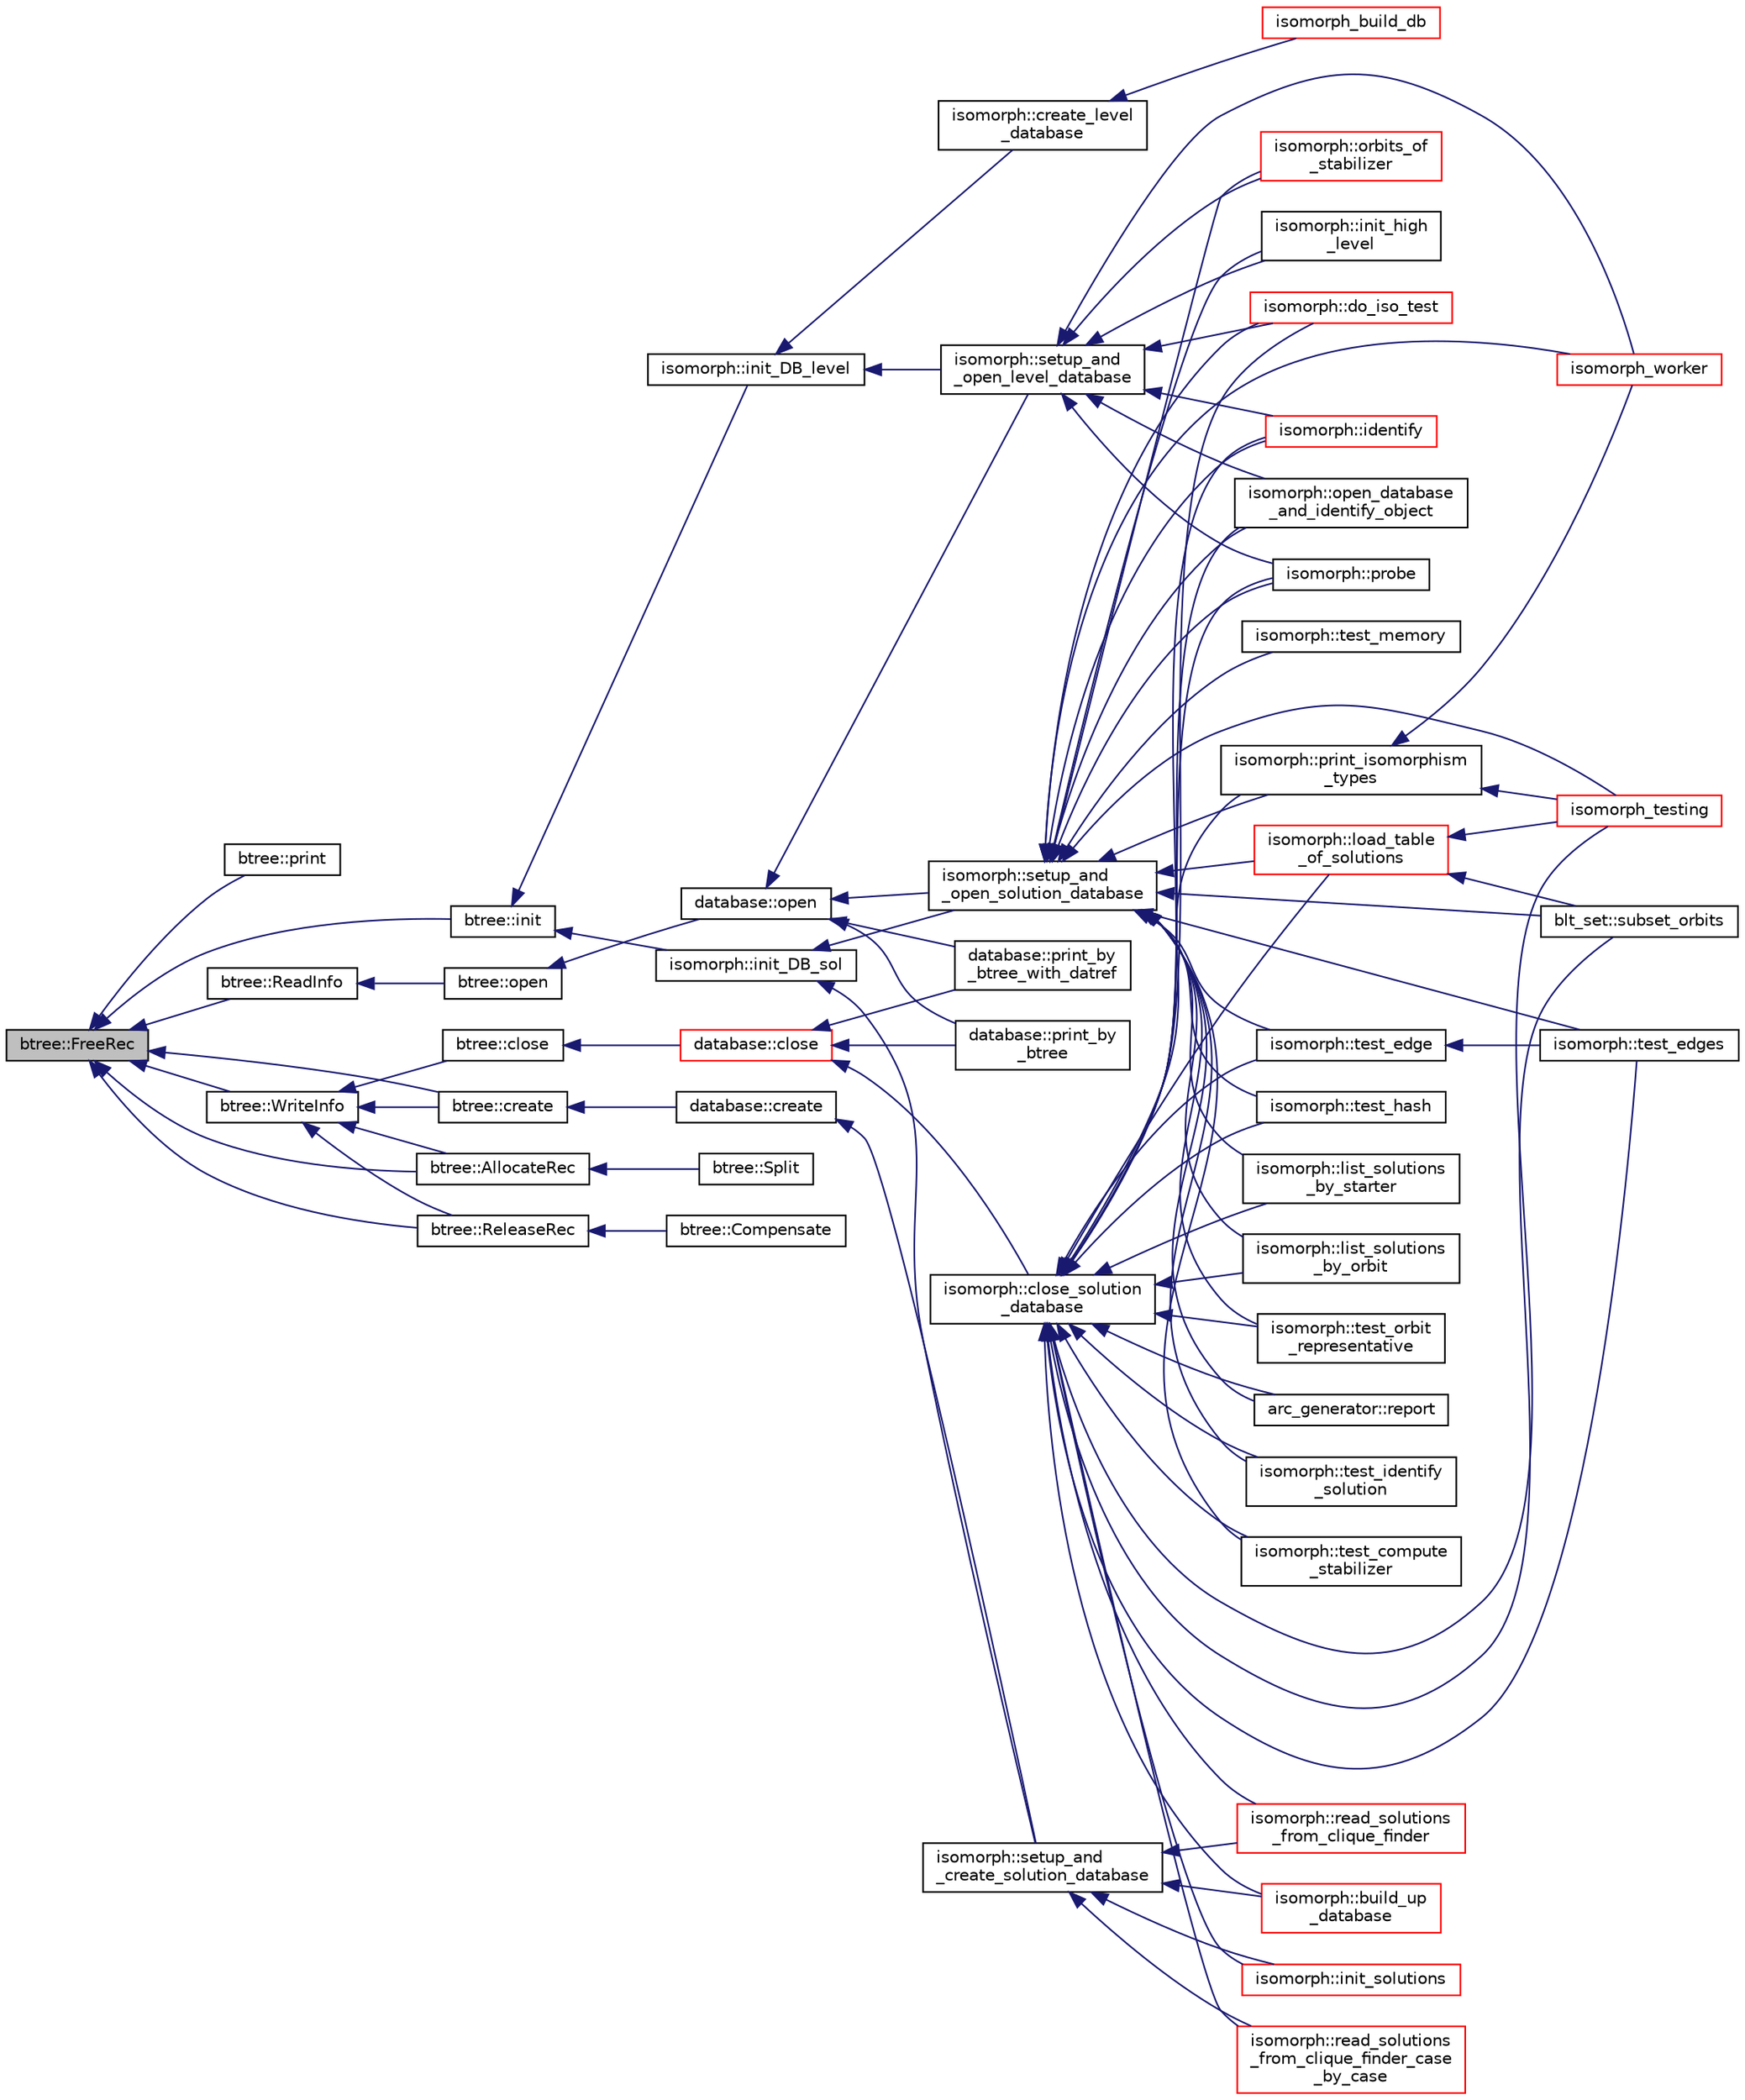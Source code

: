digraph "btree::FreeRec"
{
  edge [fontname="Helvetica",fontsize="10",labelfontname="Helvetica",labelfontsize="10"];
  node [fontname="Helvetica",fontsize="10",shape=record];
  rankdir="LR";
  Node1581 [label="btree::FreeRec",height=0.2,width=0.4,color="black", fillcolor="grey75", style="filled", fontcolor="black"];
  Node1581 -> Node1582 [dir="back",color="midnightblue",fontsize="10",style="solid",fontname="Helvetica"];
  Node1582 [label="btree::print",height=0.2,width=0.4,color="black", fillcolor="white", style="filled",URL="$dd/db0/classbtree.html#a76cbc154a13a6464d16a7f080cef40d3"];
  Node1581 -> Node1583 [dir="back",color="midnightblue",fontsize="10",style="solid",fontname="Helvetica"];
  Node1583 [label="btree::init",height=0.2,width=0.4,color="black", fillcolor="white", style="filled",URL="$dd/db0/classbtree.html#a3c88706e9886f1f9bc142b511aeab642"];
  Node1583 -> Node1584 [dir="back",color="midnightblue",fontsize="10",style="solid",fontname="Helvetica"];
  Node1584 [label="isomorph::init_DB_sol",height=0.2,width=0.4,color="black", fillcolor="white", style="filled",URL="$d3/d5f/classisomorph.html#afd8d8a546fa9a7bc6f211b216e291039"];
  Node1584 -> Node1585 [dir="back",color="midnightblue",fontsize="10",style="solid",fontname="Helvetica"];
  Node1585 [label="isomorph::setup_and\l_open_solution_database",height=0.2,width=0.4,color="black", fillcolor="white", style="filled",URL="$d3/d5f/classisomorph.html#a31846d3ae261a9c2dc089fb87710ce5c"];
  Node1585 -> Node1586 [dir="back",color="midnightblue",fontsize="10",style="solid",fontname="Helvetica"];
  Node1586 [label="blt_set::subset_orbits",height=0.2,width=0.4,color="black", fillcolor="white", style="filled",URL="$d1/d3d/classblt__set.html#af8f79fc4346244acfa0e2c2d23c36993"];
  Node1585 -> Node1587 [dir="back",color="midnightblue",fontsize="10",style="solid",fontname="Helvetica"];
  Node1587 [label="arc_generator::report",height=0.2,width=0.4,color="black", fillcolor="white", style="filled",URL="$d4/d21/classarc__generator.html#a650f715bb3eec8fd1057e07e5b384f9a"];
  Node1585 -> Node1588 [dir="back",color="midnightblue",fontsize="10",style="solid",fontname="Helvetica"];
  Node1588 [label="isomorph::load_table\l_of_solutions",height=0.2,width=0.4,color="red", fillcolor="white", style="filled",URL="$d3/d5f/classisomorph.html#a21ab5aba74a200b9abf041dc5206821a"];
  Node1588 -> Node1586 [dir="back",color="midnightblue",fontsize="10",style="solid",fontname="Helvetica"];
  Node1588 -> Node1598 [dir="back",color="midnightblue",fontsize="10",style="solid",fontname="Helvetica"];
  Node1598 [label="isomorph_testing",height=0.2,width=0.4,color="red", fillcolor="white", style="filled",URL="$d4/d7e/isomorph__global_8_c.html#a5a73cbe9f89c4727f086482ee2d238f9"];
  Node1585 -> Node1599 [dir="back",color="midnightblue",fontsize="10",style="solid",fontname="Helvetica"];
  Node1599 [label="isomorph::list_solutions\l_by_starter",height=0.2,width=0.4,color="black", fillcolor="white", style="filled",URL="$d3/d5f/classisomorph.html#a9c40f343f1a3e5fc177e5121bc809b06"];
  Node1585 -> Node1600 [dir="back",color="midnightblue",fontsize="10",style="solid",fontname="Helvetica"];
  Node1600 [label="isomorph::list_solutions\l_by_orbit",height=0.2,width=0.4,color="black", fillcolor="white", style="filled",URL="$d3/d5f/classisomorph.html#adefb1a89c097c284d29f92d5fc58ebfa"];
  Node1585 -> Node1601 [dir="back",color="midnightblue",fontsize="10",style="solid",fontname="Helvetica"];
  Node1601 [label="isomorph::orbits_of\l_stabilizer",height=0.2,width=0.4,color="red", fillcolor="white", style="filled",URL="$d3/d5f/classisomorph.html#a72bbdc12cca5a90045ef15d0b24075e6"];
  Node1585 -> Node1603 [dir="back",color="midnightblue",fontsize="10",style="solid",fontname="Helvetica"];
  Node1603 [label="isomorph::test_orbit\l_representative",height=0.2,width=0.4,color="black", fillcolor="white", style="filled",URL="$d3/d5f/classisomorph.html#a5f165aa61a0d6b349da5a6117135f6c0"];
  Node1585 -> Node1604 [dir="back",color="midnightblue",fontsize="10",style="solid",fontname="Helvetica"];
  Node1604 [label="isomorph::test_identify\l_solution",height=0.2,width=0.4,color="black", fillcolor="white", style="filled",URL="$d3/d5f/classisomorph.html#aa2c95f309e3283179e87bbbd83bfdc7d"];
  Node1585 -> Node1605 [dir="back",color="midnightblue",fontsize="10",style="solid",fontname="Helvetica"];
  Node1605 [label="isomorph::test_compute\l_stabilizer",height=0.2,width=0.4,color="black", fillcolor="white", style="filled",URL="$d3/d5f/classisomorph.html#a72cd06f32311c44eb09dd73faa36b748"];
  Node1585 -> Node1606 [dir="back",color="midnightblue",fontsize="10",style="solid",fontname="Helvetica"];
  Node1606 [label="isomorph::test_memory",height=0.2,width=0.4,color="black", fillcolor="white", style="filled",URL="$d3/d5f/classisomorph.html#a27877043c77db8e85e8fa7d5c43845b0"];
  Node1585 -> Node1607 [dir="back",color="midnightblue",fontsize="10",style="solid",fontname="Helvetica"];
  Node1607 [label="isomorph::test_edges",height=0.2,width=0.4,color="black", fillcolor="white", style="filled",URL="$d3/d5f/classisomorph.html#ad23507927d8f7698073475d12b2a85bc"];
  Node1585 -> Node1608 [dir="back",color="midnightblue",fontsize="10",style="solid",fontname="Helvetica"];
  Node1608 [label="isomorph::test_edge",height=0.2,width=0.4,color="black", fillcolor="white", style="filled",URL="$d3/d5f/classisomorph.html#a591165fa287477b480f5b7081198ba46"];
  Node1608 -> Node1607 [dir="back",color="midnightblue",fontsize="10",style="solid",fontname="Helvetica"];
  Node1585 -> Node1609 [dir="back",color="midnightblue",fontsize="10",style="solid",fontname="Helvetica"];
  Node1609 [label="isomorph::test_hash",height=0.2,width=0.4,color="black", fillcolor="white", style="filled",URL="$d3/d5f/classisomorph.html#a53560280664b268a0500d26c801b1e68"];
  Node1585 -> Node1610 [dir="back",color="midnightblue",fontsize="10",style="solid",fontname="Helvetica"];
  Node1610 [label="isomorph::init_high\l_level",height=0.2,width=0.4,color="black", fillcolor="white", style="filled",URL="$d3/d5f/classisomorph.html#a5cee5468cc8cc68eac1f6131faedfab2"];
  Node1585 -> Node1611 [dir="back",color="midnightblue",fontsize="10",style="solid",fontname="Helvetica"];
  Node1611 [label="isomorph::open_database\l_and_identify_object",height=0.2,width=0.4,color="black", fillcolor="white", style="filled",URL="$d3/d5f/classisomorph.html#aa4e387f26f609fc9379d2e01f6cc27d0"];
  Node1585 -> Node1612 [dir="back",color="midnightblue",fontsize="10",style="solid",fontname="Helvetica"];
  Node1612 [label="isomorph::print_isomorphism\l_types",height=0.2,width=0.4,color="black", fillcolor="white", style="filled",URL="$d3/d5f/classisomorph.html#abbcd12f6434585951a5532d0b2467a00"];
  Node1612 -> Node1598 [dir="back",color="midnightblue",fontsize="10",style="solid",fontname="Helvetica"];
  Node1612 -> Node1596 [dir="back",color="midnightblue",fontsize="10",style="solid",fontname="Helvetica"];
  Node1596 [label="isomorph_worker",height=0.2,width=0.4,color="red", fillcolor="white", style="filled",URL="$d4/d7e/isomorph__global_8_c.html#ace3bb6ec719b02a35534309d4d3fe99a"];
  Node1585 -> Node1598 [dir="back",color="midnightblue",fontsize="10",style="solid",fontname="Helvetica"];
  Node1585 -> Node1596 [dir="back",color="midnightblue",fontsize="10",style="solid",fontname="Helvetica"];
  Node1585 -> Node1613 [dir="back",color="midnightblue",fontsize="10",style="solid",fontname="Helvetica"];
  Node1613 [label="isomorph::probe",height=0.2,width=0.4,color="black", fillcolor="white", style="filled",URL="$d3/d5f/classisomorph.html#a9cb6fed7b6ac639d886b117a1f454441"];
  Node1585 -> Node1614 [dir="back",color="midnightblue",fontsize="10",style="solid",fontname="Helvetica"];
  Node1614 [label="isomorph::do_iso_test",height=0.2,width=0.4,color="red", fillcolor="white", style="filled",URL="$d3/d5f/classisomorph.html#a51fc3bf5cc3a99282a489b2df37ee24e"];
  Node1585 -> Node1616 [dir="back",color="midnightblue",fontsize="10",style="solid",fontname="Helvetica"];
  Node1616 [label="isomorph::identify",height=0.2,width=0.4,color="red", fillcolor="white", style="filled",URL="$d3/d5f/classisomorph.html#a78ecf843b9f6ca1cfd666e222edd90ae"];
  Node1584 -> Node1617 [dir="back",color="midnightblue",fontsize="10",style="solid",fontname="Helvetica"];
  Node1617 [label="isomorph::setup_and\l_create_solution_database",height=0.2,width=0.4,color="black", fillcolor="white", style="filled",URL="$d3/d5f/classisomorph.html#a810a22dfde3c43272107c743ec819b0e"];
  Node1617 -> Node1618 [dir="back",color="midnightblue",fontsize="10",style="solid",fontname="Helvetica"];
  Node1618 [label="isomorph::init_solutions",height=0.2,width=0.4,color="red", fillcolor="white", style="filled",URL="$d3/d5f/classisomorph.html#a729746a01bd45d55565d0a11cda9e9a3"];
  Node1617 -> Node1620 [dir="back",color="midnightblue",fontsize="10",style="solid",fontname="Helvetica"];
  Node1620 [label="isomorph::read_solutions\l_from_clique_finder_case\l_by_case",height=0.2,width=0.4,color="red", fillcolor="white", style="filled",URL="$d3/d5f/classisomorph.html#a65bc5ec528f741a1b01cdd606dfed579"];
  Node1617 -> Node1622 [dir="back",color="midnightblue",fontsize="10",style="solid",fontname="Helvetica"];
  Node1622 [label="isomorph::read_solutions\l_from_clique_finder",height=0.2,width=0.4,color="red", fillcolor="white", style="filled",URL="$d3/d5f/classisomorph.html#a14c4ac27b0d97d338e14ac0d183c5c64"];
  Node1617 -> Node1624 [dir="back",color="midnightblue",fontsize="10",style="solid",fontname="Helvetica"];
  Node1624 [label="isomorph::build_up\l_database",height=0.2,width=0.4,color="red", fillcolor="white", style="filled",URL="$d3/d5f/classisomorph.html#a40bea8f733a5855879f927fc73324384"];
  Node1583 -> Node1629 [dir="back",color="midnightblue",fontsize="10",style="solid",fontname="Helvetica"];
  Node1629 [label="isomorph::init_DB_level",height=0.2,width=0.4,color="black", fillcolor="white", style="filled",URL="$d3/d5f/classisomorph.html#a1a2df5281026bc94d57ebce33d67fe6c"];
  Node1629 -> Node1630 [dir="back",color="midnightblue",fontsize="10",style="solid",fontname="Helvetica"];
  Node1630 [label="isomorph::setup_and\l_open_level_database",height=0.2,width=0.4,color="black", fillcolor="white", style="filled",URL="$d3/d5f/classisomorph.html#aa011f38988f4db9c6f5abd84faebd153"];
  Node1630 -> Node1601 [dir="back",color="midnightblue",fontsize="10",style="solid",fontname="Helvetica"];
  Node1630 -> Node1610 [dir="back",color="midnightblue",fontsize="10",style="solid",fontname="Helvetica"];
  Node1630 -> Node1611 [dir="back",color="midnightblue",fontsize="10",style="solid",fontname="Helvetica"];
  Node1630 -> Node1596 [dir="back",color="midnightblue",fontsize="10",style="solid",fontname="Helvetica"];
  Node1630 -> Node1613 [dir="back",color="midnightblue",fontsize="10",style="solid",fontname="Helvetica"];
  Node1630 -> Node1614 [dir="back",color="midnightblue",fontsize="10",style="solid",fontname="Helvetica"];
  Node1630 -> Node1616 [dir="back",color="midnightblue",fontsize="10",style="solid",fontname="Helvetica"];
  Node1629 -> Node1631 [dir="back",color="midnightblue",fontsize="10",style="solid",fontname="Helvetica"];
  Node1631 [label="isomorph::create_level\l_database",height=0.2,width=0.4,color="black", fillcolor="white", style="filled",URL="$d3/d5f/classisomorph.html#a15a452310bd3189f10f34c7dd7085e69"];
  Node1631 -> Node1632 [dir="back",color="midnightblue",fontsize="10",style="solid",fontname="Helvetica"];
  Node1632 [label="isomorph_build_db",height=0.2,width=0.4,color="red", fillcolor="white", style="filled",URL="$d4/d7e/isomorph__global_8_c.html#a12eb18567e79a7978cb4f9e80d2055ac"];
  Node1581 -> Node1635 [dir="back",color="midnightblue",fontsize="10",style="solid",fontname="Helvetica"];
  Node1635 [label="btree::create",height=0.2,width=0.4,color="black", fillcolor="white", style="filled",URL="$dd/db0/classbtree.html#ae46050f7dc1057d21cddcd6b2e3496d9"];
  Node1635 -> Node1636 [dir="back",color="midnightblue",fontsize="10",style="solid",fontname="Helvetica"];
  Node1636 [label="database::create",height=0.2,width=0.4,color="black", fillcolor="white", style="filled",URL="$db/d72/classdatabase.html#a41d486156468426370c803bea3976cf1"];
  Node1636 -> Node1617 [dir="back",color="midnightblue",fontsize="10",style="solid",fontname="Helvetica"];
  Node1581 -> Node1637 [dir="back",color="midnightblue",fontsize="10",style="solid",fontname="Helvetica"];
  Node1637 [label="btree::ReadInfo",height=0.2,width=0.4,color="black", fillcolor="white", style="filled",URL="$dd/db0/classbtree.html#a482ac8e066ebb0c408b3cc92fc08258c"];
  Node1637 -> Node1638 [dir="back",color="midnightblue",fontsize="10",style="solid",fontname="Helvetica"];
  Node1638 [label="btree::open",height=0.2,width=0.4,color="black", fillcolor="white", style="filled",URL="$dd/db0/classbtree.html#a3e718949f1be6057839463292a60297a"];
  Node1638 -> Node1639 [dir="back",color="midnightblue",fontsize="10",style="solid",fontname="Helvetica"];
  Node1639 [label="database::open",height=0.2,width=0.4,color="black", fillcolor="white", style="filled",URL="$db/d72/classdatabase.html#a65e8eccf98ecab4d55fb25bacaae6a19"];
  Node1639 -> Node1640 [dir="back",color="midnightblue",fontsize="10",style="solid",fontname="Helvetica"];
  Node1640 [label="database::print_by\l_btree",height=0.2,width=0.4,color="black", fillcolor="white", style="filled",URL="$db/d72/classdatabase.html#ac45ae44f2a861557ced6e5ab7c146717"];
  Node1639 -> Node1641 [dir="back",color="midnightblue",fontsize="10",style="solid",fontname="Helvetica"];
  Node1641 [label="database::print_by\l_btree_with_datref",height=0.2,width=0.4,color="black", fillcolor="white", style="filled",URL="$db/d72/classdatabase.html#af84030a29b31944d6763974ac4f774b5"];
  Node1639 -> Node1585 [dir="back",color="midnightblue",fontsize="10",style="solid",fontname="Helvetica"];
  Node1639 -> Node1630 [dir="back",color="midnightblue",fontsize="10",style="solid",fontname="Helvetica"];
  Node1581 -> Node1642 [dir="back",color="midnightblue",fontsize="10",style="solid",fontname="Helvetica"];
  Node1642 [label="btree::WriteInfo",height=0.2,width=0.4,color="black", fillcolor="white", style="filled",URL="$dd/db0/classbtree.html#a4a8cdbdf67d06dc6caa53f3a9c83706a"];
  Node1642 -> Node1635 [dir="back",color="midnightblue",fontsize="10",style="solid",fontname="Helvetica"];
  Node1642 -> Node1643 [dir="back",color="midnightblue",fontsize="10",style="solid",fontname="Helvetica"];
  Node1643 [label="btree::close",height=0.2,width=0.4,color="black", fillcolor="white", style="filled",URL="$dd/db0/classbtree.html#acdd59b8696e09dc1c76356902fb35cbd"];
  Node1643 -> Node1644 [dir="back",color="midnightblue",fontsize="10",style="solid",fontname="Helvetica"];
  Node1644 [label="database::close",height=0.2,width=0.4,color="red", fillcolor="white", style="filled",URL="$db/d72/classdatabase.html#acdc74d15f711cab1c165989723d45caf"];
  Node1644 -> Node1640 [dir="back",color="midnightblue",fontsize="10",style="solid",fontname="Helvetica"];
  Node1644 -> Node1641 [dir="back",color="midnightblue",fontsize="10",style="solid",fontname="Helvetica"];
  Node1644 -> Node1645 [dir="back",color="midnightblue",fontsize="10",style="solid",fontname="Helvetica"];
  Node1645 [label="isomorph::close_solution\l_database",height=0.2,width=0.4,color="black", fillcolor="white", style="filled",URL="$d3/d5f/classisomorph.html#a4219716e51f60288361e06dd0e91810b"];
  Node1645 -> Node1586 [dir="back",color="midnightblue",fontsize="10",style="solid",fontname="Helvetica"];
  Node1645 -> Node1587 [dir="back",color="midnightblue",fontsize="10",style="solid",fontname="Helvetica"];
  Node1645 -> Node1588 [dir="back",color="midnightblue",fontsize="10",style="solid",fontname="Helvetica"];
  Node1645 -> Node1599 [dir="back",color="midnightblue",fontsize="10",style="solid",fontname="Helvetica"];
  Node1645 -> Node1600 [dir="back",color="midnightblue",fontsize="10",style="solid",fontname="Helvetica"];
  Node1645 -> Node1603 [dir="back",color="midnightblue",fontsize="10",style="solid",fontname="Helvetica"];
  Node1645 -> Node1604 [dir="back",color="midnightblue",fontsize="10",style="solid",fontname="Helvetica"];
  Node1645 -> Node1605 [dir="back",color="midnightblue",fontsize="10",style="solid",fontname="Helvetica"];
  Node1645 -> Node1607 [dir="back",color="midnightblue",fontsize="10",style="solid",fontname="Helvetica"];
  Node1645 -> Node1608 [dir="back",color="midnightblue",fontsize="10",style="solid",fontname="Helvetica"];
  Node1645 -> Node1609 [dir="back",color="midnightblue",fontsize="10",style="solid",fontname="Helvetica"];
  Node1645 -> Node1611 [dir="back",color="midnightblue",fontsize="10",style="solid",fontname="Helvetica"];
  Node1645 -> Node1618 [dir="back",color="midnightblue",fontsize="10",style="solid",fontname="Helvetica"];
  Node1645 -> Node1620 [dir="back",color="midnightblue",fontsize="10",style="solid",fontname="Helvetica"];
  Node1645 -> Node1622 [dir="back",color="midnightblue",fontsize="10",style="solid",fontname="Helvetica"];
  Node1645 -> Node1624 [dir="back",color="midnightblue",fontsize="10",style="solid",fontname="Helvetica"];
  Node1645 -> Node1612 [dir="back",color="midnightblue",fontsize="10",style="solid",fontname="Helvetica"];
  Node1645 -> Node1598 [dir="back",color="midnightblue",fontsize="10",style="solid",fontname="Helvetica"];
  Node1645 -> Node1613 [dir="back",color="midnightblue",fontsize="10",style="solid",fontname="Helvetica"];
  Node1645 -> Node1614 [dir="back",color="midnightblue",fontsize="10",style="solid",fontname="Helvetica"];
  Node1645 -> Node1616 [dir="back",color="midnightblue",fontsize="10",style="solid",fontname="Helvetica"];
  Node1642 -> Node1647 [dir="back",color="midnightblue",fontsize="10",style="solid",fontname="Helvetica"];
  Node1647 [label="btree::AllocateRec",height=0.2,width=0.4,color="black", fillcolor="white", style="filled",URL="$dd/db0/classbtree.html#afc6388f3da9703ee6cd576bd48fe5264"];
  Node1647 -> Node1648 [dir="back",color="midnightblue",fontsize="10",style="solid",fontname="Helvetica"];
  Node1648 [label="btree::Split",height=0.2,width=0.4,color="black", fillcolor="white", style="filled",URL="$dd/db0/classbtree.html#a5596bf9f5e2d58fd57683d58c2c267d4"];
  Node1642 -> Node1649 [dir="back",color="midnightblue",fontsize="10",style="solid",fontname="Helvetica"];
  Node1649 [label="btree::ReleaseRec",height=0.2,width=0.4,color="black", fillcolor="white", style="filled",URL="$dd/db0/classbtree.html#af3f884e7086d0695b0f1706622a74756"];
  Node1649 -> Node1650 [dir="back",color="midnightblue",fontsize="10",style="solid",fontname="Helvetica"];
  Node1650 [label="btree::Compensate",height=0.2,width=0.4,color="black", fillcolor="white", style="filled",URL="$dd/db0/classbtree.html#ae778b7f97622e4511e84b543343b6024"];
  Node1581 -> Node1647 [dir="back",color="midnightblue",fontsize="10",style="solid",fontname="Helvetica"];
  Node1581 -> Node1649 [dir="back",color="midnightblue",fontsize="10",style="solid",fontname="Helvetica"];
}
